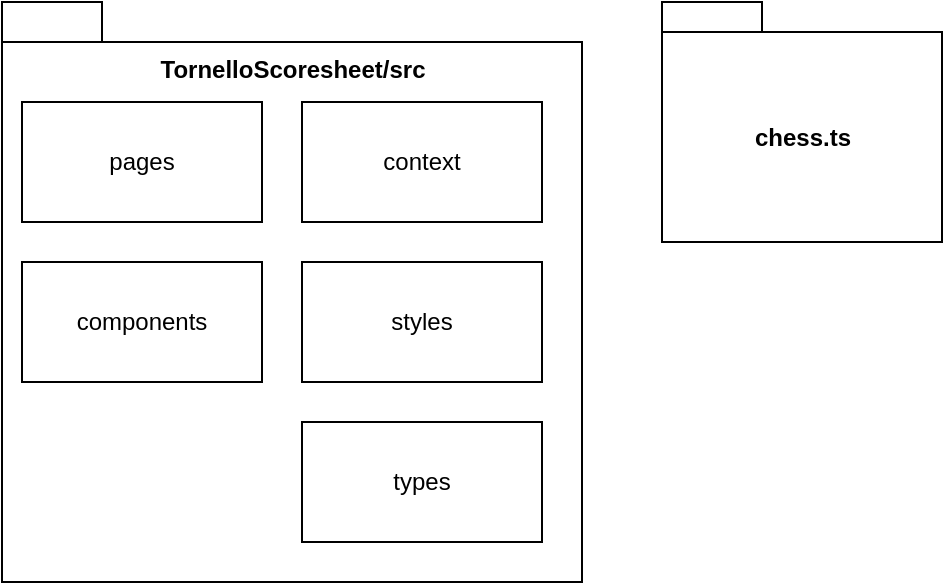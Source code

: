 <mxfile version="15.8.7" type="device" pages="3"><diagram id="_gfbJf5VSsLvQySofFdn" name="folder_structure"><mxGraphModel dx="1577" dy="1120" grid="1" gridSize="10" guides="1" tooltips="1" connect="1" arrows="1" fold="1" page="1" pageScale="1" pageWidth="1654" pageHeight="1169" math="0" shadow="0"><root><mxCell id="0"/><mxCell id="1" parent="0"/><mxCell id="KcLEX7Z1s4trY8oZlEzC-4" value="TornelloScoresheet/src" style="shape=folder;fontStyle=1;tabWidth=50;tabHeight=20;tabPosition=left;html=1;boundedLbl=1;verticalAlign=top;" parent="1" vertex="1"><mxGeometry x="40" y="40" width="290" height="290" as="geometry"/></mxCell><mxCell id="KcLEX7Z1s4trY8oZlEzC-5" value="chess.ts" style="shape=folder;fontStyle=1;tabWidth=50;tabHeight=15;tabPosition=left;html=1;boundedLbl=1;verticalAlign=middle;" parent="1" vertex="1"><mxGeometry x="370" y="40" width="140" height="120" as="geometry"/></mxCell><mxCell id="KcLEX7Z1s4trY8oZlEzC-7" value="pages" style="rounded=0;whiteSpace=wrap;html=1;" parent="1" vertex="1"><mxGeometry x="50" y="90" width="120" height="60" as="geometry"/></mxCell><mxCell id="KcLEX7Z1s4trY8oZlEzC-8" value="components" style="rounded=0;whiteSpace=wrap;html=1;" parent="1" vertex="1"><mxGeometry x="50" y="170" width="120" height="60" as="geometry"/></mxCell><mxCell id="KcLEX7Z1s4trY8oZlEzC-9" value="context" style="rounded=0;whiteSpace=wrap;html=1;" parent="1" vertex="1"><mxGeometry x="190" y="90" width="120" height="60" as="geometry"/></mxCell><mxCell id="cRY_Q0w6l1mcCbPNj6_g-1" value="styles" style="rounded=0;whiteSpace=wrap;html=1;" vertex="1" parent="1"><mxGeometry x="190" y="170" width="120" height="60" as="geometry"/></mxCell><mxCell id="cRY_Q0w6l1mcCbPNj6_g-4" value="types" style="rounded=0;whiteSpace=wrap;html=1;" vertex="1" parent="1"><mxGeometry x="190" y="250" width="120" height="60" as="geometry"/></mxCell></root></mxGraphModel></diagram><diagram id="eG7Dl752VIzbYuguG0Uo" name="dependency_structure"><mxGraphModel dx="1351" dy="960" grid="1" gridSize="10" guides="1" tooltips="1" connect="1" arrows="1" fold="1" page="1" pageScale="1" pageWidth="1654" pageHeight="1169" math="0" shadow="0"><root><mxCell id="lMN2-FeBqRQ3ITVJt08S-0"/><mxCell id="lMN2-FeBqRQ3ITVJt08S-1" parent="lMN2-FeBqRQ3ITVJt08S-0"/><mxCell id="j1ed2eqK9j_n2fVTFbvW-0" style="edgeStyle=orthogonalEdgeStyle;rounded=0;orthogonalLoop=1;jettySize=auto;html=1;exitX=0.5;exitY=1;exitDx=0;exitDy=0;entryX=0.5;entryY=0;entryDx=0;entryDy=0;endArrow=open;endFill=0;startArrow=diamondThin;startFill=0;startSize=12;" edge="1" parent="lMN2-FeBqRQ3ITVJt08S-1" source="j1ed2eqK9j_n2fVTFbvW-4" target="j1ed2eqK9j_n2fVTFbvW-10"><mxGeometry relative="1" as="geometry"/></mxCell><mxCell id="j1ed2eqK9j_n2fVTFbvW-1" style="edgeStyle=orthogonalEdgeStyle;rounded=0;orthogonalLoop=1;jettySize=auto;html=1;exitX=1;exitY=0.75;exitDx=0;exitDy=0;entryX=0.5;entryY=0;entryDx=0;entryDy=0;endArrow=open;endFill=0;dashed=1;" edge="1" parent="lMN2-FeBqRQ3ITVJt08S-1" source="j1ed2eqK9j_n2fVTFbvW-4" target="j1ed2eqK9j_n2fVTFbvW-6"><mxGeometry relative="1" as="geometry"/></mxCell><mxCell id="j1ed2eqK9j_n2fVTFbvW-2" style="edgeStyle=orthogonalEdgeStyle;rounded=0;orthogonalLoop=1;jettySize=auto;html=1;exitX=1;exitY=0.5;exitDx=0;exitDy=0;entryX=0.5;entryY=0;entryDx=0;entryDy=0;endArrow=open;endFill=0;dashed=1;" edge="1" parent="lMN2-FeBqRQ3ITVJt08S-1" source="j1ed2eqK9j_n2fVTFbvW-4" target="j1ed2eqK9j_n2fVTFbvW-11"><mxGeometry relative="1" as="geometry"/></mxCell><mxCell id="e_TqM-z56LS4hBoObchi-22" style="edgeStyle=orthogonalEdgeStyle;rounded=0;orthogonalLoop=1;jettySize=auto;html=1;exitX=0;exitY=0.75;exitDx=0;exitDy=0;entryX=0.5;entryY=0;entryDx=0;entryDy=0;dashed=1;startArrow=none;startFill=0;endArrow=open;endFill=0;startSize=12;" edge="1" parent="lMN2-FeBqRQ3ITVJt08S-1" source="j1ed2eqK9j_n2fVTFbvW-4" target="e_TqM-z56LS4hBoObchi-0"><mxGeometry relative="1" as="geometry"/></mxCell><mxCell id="e_TqM-z56LS4hBoObchi-23" style="edgeStyle=orthogonalEdgeStyle;rounded=0;orthogonalLoop=1;jettySize=auto;html=1;exitX=0;exitY=0.5;exitDx=0;exitDy=0;entryX=0.5;entryY=0;entryDx=0;entryDy=0;dashed=1;startArrow=none;startFill=0;endArrow=open;endFill=0;startSize=12;" edge="1" parent="lMN2-FeBqRQ3ITVJt08S-1" source="j1ed2eqK9j_n2fVTFbvW-4" target="j1ed2eqK9j_n2fVTFbvW-12"><mxGeometry relative="1" as="geometry"/></mxCell><mxCell id="j1ed2eqK9j_n2fVTFbvW-4" value="page" style="rounded=0;whiteSpace=wrap;html=1;" vertex="1" parent="lMN2-FeBqRQ3ITVJt08S-1"><mxGeometry x="260" y="140" width="100" height="50" as="geometry"/></mxCell><mxCell id="j1ed2eqK9j_n2fVTFbvW-5" style="edgeStyle=orthogonalEdgeStyle;rounded=0;orthogonalLoop=1;jettySize=auto;html=1;exitX=1;exitY=0.5;exitDx=0;exitDy=0;entryX=0;entryY=0.5;entryDx=0;entryDy=0;endArrow=open;endFill=0;dashed=1;" edge="1" parent="lMN2-FeBqRQ3ITVJt08S-1" source="j1ed2eqK9j_n2fVTFbvW-6" target="j1ed2eqK9j_n2fVTFbvW-11"><mxGeometry relative="1" as="geometry"/></mxCell><mxCell id="j1ed2eqK9j_n2fVTFbvW-6" value="context" style="rounded=0;whiteSpace=wrap;html=1;" vertex="1" parent="lMN2-FeBqRQ3ITVJt08S-1"><mxGeometry x="380" y="200" width="100" height="50" as="geometry"/></mxCell><mxCell id="j1ed2eqK9j_n2fVTFbvW-7" style="edgeStyle=orthogonalEdgeStyle;rounded=0;orthogonalLoop=1;jettySize=auto;html=1;exitX=1;exitY=0.25;exitDx=0;exitDy=0;entryX=0.5;entryY=1;entryDx=0;entryDy=0;endArrow=open;endFill=0;dashed=1;" edge="1" parent="lMN2-FeBqRQ3ITVJt08S-1" source="j1ed2eqK9j_n2fVTFbvW-10" target="j1ed2eqK9j_n2fVTFbvW-6"><mxGeometry relative="1" as="geometry"/></mxCell><mxCell id="j1ed2eqK9j_n2fVTFbvW-8" style="edgeStyle=orthogonalEdgeStyle;rounded=0;orthogonalLoop=1;jettySize=auto;html=1;exitX=1;exitY=0.5;exitDx=0;exitDy=0;entryX=0.5;entryY=1;entryDx=0;entryDy=0;endArrow=open;endFill=0;dashed=1;" edge="1" parent="lMN2-FeBqRQ3ITVJt08S-1" source="j1ed2eqK9j_n2fVTFbvW-10" target="j1ed2eqK9j_n2fVTFbvW-11"><mxGeometry relative="1" as="geometry"/></mxCell><mxCell id="e_TqM-z56LS4hBoObchi-20" style="edgeStyle=orthogonalEdgeStyle;rounded=0;orthogonalLoop=1;jettySize=auto;html=1;exitX=0;exitY=0.25;exitDx=0;exitDy=0;entryX=0.5;entryY=1;entryDx=0;entryDy=0;dashed=1;startArrow=none;startFill=0;endArrow=open;endFill=0;startSize=12;" edge="1" parent="lMN2-FeBqRQ3ITVJt08S-1" source="j1ed2eqK9j_n2fVTFbvW-10" target="e_TqM-z56LS4hBoObchi-0"><mxGeometry relative="1" as="geometry"/></mxCell><mxCell id="e_TqM-z56LS4hBoObchi-21" style="edgeStyle=orthogonalEdgeStyle;rounded=0;orthogonalLoop=1;jettySize=auto;html=1;exitX=0;exitY=0.5;exitDx=0;exitDy=0;entryX=0.5;entryY=1;entryDx=0;entryDy=0;dashed=1;startArrow=none;startFill=0;endArrow=open;endFill=0;startSize=12;" edge="1" parent="lMN2-FeBqRQ3ITVJt08S-1" source="j1ed2eqK9j_n2fVTFbvW-10" target="j1ed2eqK9j_n2fVTFbvW-12"><mxGeometry relative="1" as="geometry"/></mxCell><mxCell id="j1ed2eqK9j_n2fVTFbvW-10" value="component" style="rounded=0;whiteSpace=wrap;html=1;" vertex="1" parent="lMN2-FeBqRQ3ITVJt08S-1"><mxGeometry x="260" y="280" width="100" height="50" as="geometry"/></mxCell><mxCell id="j1ed2eqK9j_n2fVTFbvW-11" value="type" style="rounded=0;whiteSpace=wrap;html=1;" vertex="1" parent="lMN2-FeBqRQ3ITVJt08S-1"><mxGeometry x="520" y="200" width="100" height="50" as="geometry"/></mxCell><mxCell id="j1ed2eqK9j_n2fVTFbvW-12" value="style" style="rounded=0;whiteSpace=wrap;html=1;" vertex="1" parent="lMN2-FeBqRQ3ITVJt08S-1"><mxGeometry x="40" y="200" width="100" height="50" as="geometry"/></mxCell><mxCell id="j1ed2eqK9j_n2fVTFbvW-13" style="edgeStyle=orthogonalEdgeStyle;rounded=0;orthogonalLoop=1;jettySize=auto;html=1;exitX=0.25;exitY=1;exitDx=0;exitDy=0;entryX=0.75;entryY=1;entryDx=0;entryDy=0;endArrow=open;endFill=0;startArrow=diamondThin;startFill=0;startSize=12;" edge="1" parent="lMN2-FeBqRQ3ITVJt08S-1" source="j1ed2eqK9j_n2fVTFbvW-10" target="j1ed2eqK9j_n2fVTFbvW-10"><mxGeometry relative="1" as="geometry"/></mxCell><mxCell id="j1ed2eqK9j_n2fVTFbvW-14" style="edgeStyle=orthogonalEdgeStyle;rounded=0;orthogonalLoop=1;jettySize=auto;html=1;exitX=0.5;exitY=1;exitDx=0;exitDy=0;entryX=0.5;entryY=0;entryDx=0;entryDy=0;endArrow=open;endFill=0;startArrow=diamondThin;startFill=0;startSize=12;" edge="1" parent="lMN2-FeBqRQ3ITVJt08S-1" source="j1ed2eqK9j_n2fVTFbvW-15" target="j1ed2eqK9j_n2fVTFbvW-4"><mxGeometry relative="1" as="geometry"/></mxCell><mxCell id="j1ed2eqK9j_n2fVTFbvW-15" value="index&lt;br&gt;(the app, basically)" style="rounded=0;whiteSpace=wrap;html=1;" vertex="1" parent="lMN2-FeBqRQ3ITVJt08S-1"><mxGeometry x="260" y="40" width="100" height="50" as="geometry"/></mxCell><mxCell id="e_TqM-z56LS4hBoObchi-0" value="util" style="rounded=0;whiteSpace=wrap;html=1;" vertex="1" parent="lMN2-FeBqRQ3ITVJt08S-1"><mxGeometry x="160" y="200" width="100" height="50" as="geometry"/></mxCell><mxCell id="-gWivl5KVi7G9ahMKy1r-0" value="" style="group" vertex="1" connectable="0" parent="lMN2-FeBqRQ3ITVJt08S-1"><mxGeometry x="210" y="410" width="190" height="120" as="geometry"/></mxCell><mxCell id="IV8XA9orB9F4WYLmwG66-1" value="Legend" style="rounded=0;whiteSpace=wrap;html=1;verticalAlign=top;fontStyle=5" vertex="1" parent="-gWivl5KVi7G9ahMKy1r-0"><mxGeometry width="190" height="120" as="geometry"/></mxCell><mxCell id="IV8XA9orB9F4WYLmwG66-3" value="" style="endArrow=open;html=1;rounded=0;dashed=1;startSize=12;endFill=0;" edge="1" parent="-gWivl5KVi7G9ahMKy1r-0"><mxGeometry width="50" height="50" relative="1" as="geometry"><mxPoint x="12.5" y="50" as="sourcePoint"/><mxPoint x="42.5" y="50" as="targetPoint"/></mxGeometry></mxCell><mxCell id="IV8XA9orB9F4WYLmwG66-4" value="" style="endArrow=open;html=1;rounded=0;startSize=12;endFill=0;startArrow=diamondThin;startFill=0;" edge="1" parent="-gWivl5KVi7G9ahMKy1r-0"><mxGeometry width="50" height="50" relative="1" as="geometry"><mxPoint x="12.5" y="90" as="sourcePoint"/><mxPoint x="42.5" y="90" as="targetPoint"/></mxGeometry></mxCell><mxCell id="IV8XA9orB9F4WYLmwG66-7" value="General dependency&lt;br&gt;(e.g. a function,&lt;br&gt;not persistent imports)" style="text;html=1;align=center;verticalAlign=middle;resizable=0;points=[];autosize=1;strokeColor=none;fillColor=none;" vertex="1" parent="-gWivl5KVi7G9ahMKy1r-0"><mxGeometry x="47.5" y="25" width="130" height="50" as="geometry"/></mxCell><mxCell id="IV8XA9orB9F4WYLmwG66-8" value="Aggregation&lt;br&gt;(e.g. X contains Y)" style="text;html=1;align=center;verticalAlign=middle;resizable=0;points=[];autosize=1;strokeColor=none;fillColor=none;" vertex="1" parent="-gWivl5KVi7G9ahMKy1r-0"><mxGeometry x="57.5" y="75" width="110" height="30" as="geometry"/></mxCell></root></mxGraphModel></diagram><diagram id="Hq3Y7y1FdPbfzUYg0mYC" name="example_dependency"><mxGraphModel dx="1351" dy="960" grid="1" gridSize="10" guides="1" tooltips="1" connect="1" arrows="1" fold="1" page="1" pageScale="1" pageWidth="1654" pageHeight="1169" math="0" shadow="0"><root><mxCell id="GEja7usXpCkk2t6A_ZFN-0"/><mxCell id="GEja7usXpCkk2t6A_ZFN-1" parent="GEja7usXpCkk2t6A_ZFN-0"/><mxCell id="GEja7usXpCkk2t6A_ZFN-2" value="Page A" style="rounded=0;whiteSpace=wrap;html=1;verticalAlign=top;" vertex="1" parent="GEja7usXpCkk2t6A_ZFN-1"><mxGeometry x="40" y="40" width="320" height="290" as="geometry"/></mxCell><mxCell id="GEja7usXpCkk2t6A_ZFN-3" value="Component X" style="rounded=0;whiteSpace=wrap;html=1;verticalAlign=top;" vertex="1" parent="GEja7usXpCkk2t6A_ZFN-1"><mxGeometry x="60" y="90" width="140" height="190" as="geometry"/></mxCell><mxCell id="GEja7usXpCkk2t6A_ZFN-4" value="Component Z" style="rounded=0;whiteSpace=wrap;html=1;verticalAlign=middle;" vertex="1" parent="GEja7usXpCkk2t6A_ZFN-1"><mxGeometry x="220" y="90" width="120" height="60" as="geometry"/></mxCell><mxCell id="GEja7usXpCkk2t6A_ZFN-5" value="Component Y" style="rounded=0;whiteSpace=wrap;html=1;verticalAlign=middle;" vertex="1" parent="GEja7usXpCkk2t6A_ZFN-1"><mxGeometry x="70" y="130" width="120" height="60" as="geometry"/></mxCell><mxCell id="GEja7usXpCkk2t6A_ZFN-6" value="Component Z" style="rounded=0;whiteSpace=wrap;html=1;verticalAlign=middle;" vertex="1" parent="GEja7usXpCkk2t6A_ZFN-1"><mxGeometry x="220" y="170" width="120" height="60" as="geometry"/></mxCell><mxCell id="GEja7usXpCkk2t6A_ZFN-7" value="Component W" style="rounded=0;whiteSpace=wrap;html=1;verticalAlign=middle;" vertex="1" parent="GEja7usXpCkk2t6A_ZFN-1"><mxGeometry x="220" y="250" width="120" height="60" as="geometry"/></mxCell><mxCell id="GEja7usXpCkk2t6A_ZFN-8" value="Component Y" style="rounded=0;whiteSpace=wrap;html=1;verticalAlign=middle;" vertex="1" parent="GEja7usXpCkk2t6A_ZFN-1"><mxGeometry x="70" y="210" width="120" height="60" as="geometry"/></mxCell><mxCell id="GEja7usXpCkk2t6A_ZFN-9" style="edgeStyle=orthogonalEdgeStyle;rounded=0;orthogonalLoop=1;jettySize=auto;html=1;exitX=0.5;exitY=1;exitDx=0;exitDy=0;entryX=0.5;entryY=0;entryDx=0;entryDy=0;endArrow=open;endFill=0;startArrow=diamondThin;startFill=0;startSize=12;" edge="1" parent="GEja7usXpCkk2t6A_ZFN-1" source="GEja7usXpCkk2t6A_ZFN-12" target="GEja7usXpCkk2t6A_ZFN-14"><mxGeometry relative="1" as="geometry"/></mxCell><mxCell id="GEja7usXpCkk2t6A_ZFN-10" style="edgeStyle=orthogonalEdgeStyle;rounded=0;orthogonalLoop=1;jettySize=auto;html=1;exitX=0.5;exitY=1;exitDx=0;exitDy=0;entryX=0.5;entryY=0;entryDx=0;entryDy=0;endArrow=open;endFill=0;startArrow=diamondThin;startFill=0;startSize=12;" edge="1" parent="GEja7usXpCkk2t6A_ZFN-1" source="GEja7usXpCkk2t6A_ZFN-12" target="GEja7usXpCkk2t6A_ZFN-20"><mxGeometry relative="1" as="geometry"/></mxCell><mxCell id="GEja7usXpCkk2t6A_ZFN-11" style="edgeStyle=orthogonalEdgeStyle;rounded=0;orthogonalLoop=1;jettySize=auto;html=1;exitX=0.5;exitY=1;exitDx=0;exitDy=0;entryX=0.5;entryY=0;entryDx=0;entryDy=0;endArrow=open;endFill=0;startArrow=diamondThin;startFill=0;startSize=12;" edge="1" parent="GEja7usXpCkk2t6A_ZFN-1" source="GEja7usXpCkk2t6A_ZFN-12" target="GEja7usXpCkk2t6A_ZFN-21"><mxGeometry relative="1" as="geometry"/></mxCell><mxCell id="GEja7usXpCkk2t6A_ZFN-12" value="Page A" style="rounded=0;whiteSpace=wrap;html=1;" vertex="1" parent="GEja7usXpCkk2t6A_ZFN-1"><mxGeometry x="40" y="530" width="120" height="60" as="geometry"/></mxCell><mxCell id="GEja7usXpCkk2t6A_ZFN-13" style="edgeStyle=orthogonalEdgeStyle;rounded=0;orthogonalLoop=1;jettySize=auto;html=1;exitX=0.5;exitY=1;exitDx=0;exitDy=0;entryX=0.5;entryY=0;entryDx=0;entryDy=0;endArrow=open;endFill=0;startArrow=diamondThin;startFill=0;startSize=12;" edge="1" parent="GEja7usXpCkk2t6A_ZFN-1" source="GEja7usXpCkk2t6A_ZFN-21" target="GEja7usXpCkk2t6A_ZFN-15"><mxGeometry relative="1" as="geometry"/></mxCell><mxCell id="GEja7usXpCkk2t6A_ZFN-14" value="Component X" style="rounded=0;whiteSpace=wrap;html=1;" vertex="1" parent="GEja7usXpCkk2t6A_ZFN-1"><mxGeometry x="40" y="650" width="120" height="60" as="geometry"/></mxCell><mxCell id="GEja7usXpCkk2t6A_ZFN-15" value="Component Y" style="rounded=0;whiteSpace=wrap;html=1;" vertex="1" parent="GEja7usXpCkk2t6A_ZFN-1"><mxGeometry x="340" y="760" width="120" height="60" as="geometry"/></mxCell><mxCell id="GEja7usXpCkk2t6A_ZFN-16" style="edgeStyle=orthogonalEdgeStyle;rounded=0;orthogonalLoop=1;jettySize=auto;html=1;exitX=0.5;exitY=1;exitDx=0;exitDy=0;entryX=0.5;entryY=0;entryDx=0;entryDy=0;startArrow=diamondThin;startFill=0;startSize=12;endArrow=open;endFill=0;" edge="1" parent="GEja7usXpCkk2t6A_ZFN-1" source="GEja7usXpCkk2t6A_ZFN-19" target="GEja7usXpCkk2t6A_ZFN-12"><mxGeometry relative="1" as="geometry"/></mxCell><mxCell id="GEja7usXpCkk2t6A_ZFN-17" style="edgeStyle=orthogonalEdgeStyle;rounded=0;orthogonalLoop=1;jettySize=auto;html=1;exitX=0.5;exitY=1;exitDx=0;exitDy=0;entryX=0.5;entryY=0;entryDx=0;entryDy=0;startArrow=diamondThin;startFill=0;startSize=12;endArrow=open;endFill=0;" edge="1" parent="GEja7usXpCkk2t6A_ZFN-1" source="GEja7usXpCkk2t6A_ZFN-19" target="GEja7usXpCkk2t6A_ZFN-23"><mxGeometry relative="1" as="geometry"/></mxCell><mxCell id="GEja7usXpCkk2t6A_ZFN-18" style="edgeStyle=orthogonalEdgeStyle;rounded=0;orthogonalLoop=1;jettySize=auto;html=1;exitX=0.5;exitY=1;exitDx=0;exitDy=0;entryX=0.5;entryY=0;entryDx=0;entryDy=0;startArrow=diamondThin;startFill=0;startSize=12;endArrow=open;endFill=0;" edge="1" parent="GEja7usXpCkk2t6A_ZFN-1" source="GEja7usXpCkk2t6A_ZFN-19" target="GEja7usXpCkk2t6A_ZFN-24"><mxGeometry relative="1" as="geometry"/></mxCell><mxCell id="GEja7usXpCkk2t6A_ZFN-19" value="Index/App" style="rounded=0;whiteSpace=wrap;html=1;" vertex="1" parent="GEja7usXpCkk2t6A_ZFN-1"><mxGeometry x="40" y="420" width="120" height="60" as="geometry"/></mxCell><mxCell id="GEja7usXpCkk2t6A_ZFN-20" value="Component W" style="rounded=0;whiteSpace=wrap;html=1;" vertex="1" parent="GEja7usXpCkk2t6A_ZFN-1"><mxGeometry x="190" y="650" width="120" height="60" as="geometry"/></mxCell><mxCell id="GEja7usXpCkk2t6A_ZFN-21" value="Component X" style="rounded=0;whiteSpace=wrap;html=1;" vertex="1" parent="GEja7usXpCkk2t6A_ZFN-1"><mxGeometry x="340" y="650" width="120" height="60" as="geometry"/></mxCell><mxCell id="GEja7usXpCkk2t6A_ZFN-22" value="Page B&lt;br&gt;&lt;br&gt;&lt;br&gt;&lt;br&gt;blablabla" style="rounded=0;whiteSpace=wrap;html=1;verticalAlign=top;" vertex="1" parent="GEja7usXpCkk2t6A_ZFN-1"><mxGeometry x="380" y="105" width="190" height="160" as="geometry"/></mxCell><mxCell id="GEja7usXpCkk2t6A_ZFN-23" value="Page B" style="rounded=0;whiteSpace=wrap;html=1;" vertex="1" parent="GEja7usXpCkk2t6A_ZFN-1"><mxGeometry x="190" y="530" width="120" height="60" as="geometry"/></mxCell><mxCell id="GEja7usXpCkk2t6A_ZFN-24" value="Page C" style="rounded=0;whiteSpace=wrap;html=1;" vertex="1" parent="GEja7usXpCkk2t6A_ZFN-1"><mxGeometry x="340" y="530" width="120" height="60" as="geometry"/></mxCell><mxCell id="GEja7usXpCkk2t6A_ZFN-25" style="edgeStyle=orthogonalEdgeStyle;rounded=0;orthogonalLoop=1;jettySize=auto;html=1;exitX=0.5;exitY=1;exitDx=0;exitDy=0;entryX=0.5;entryY=0;entryDx=0;entryDy=0;endArrow=open;endFill=0;dashed=1;" edge="1" parent="GEja7usXpCkk2t6A_ZFN-1" source="GEja7usXpCkk2t6A_ZFN-26" target="GEja7usXpCkk2t6A_ZFN-27"><mxGeometry relative="1" as="geometry"/></mxCell><mxCell id="GEja7usXpCkk2t6A_ZFN-26" value="Page A" style="rounded=0;whiteSpace=wrap;html=1;" vertex="1" parent="GEja7usXpCkk2t6A_ZFN-1"><mxGeometry x="520" y="420" width="120" height="60" as="geometry"/></mxCell><mxCell id="GEja7usXpCkk2t6A_ZFN-27" value="Some Context" style="rounded=0;whiteSpace=wrap;html=1;" vertex="1" parent="GEja7usXpCkk2t6A_ZFN-1"><mxGeometry x="520" y="540" width="120" height="60" as="geometry"/></mxCell><mxCell id="GEja7usXpCkk2t6A_ZFN-28" style="edgeStyle=orthogonalEdgeStyle;rounded=0;orthogonalLoop=1;jettySize=auto;html=1;exitX=0.25;exitY=1;exitDx=0;exitDy=0;entryX=0.75;entryY=0;entryDx=0;entryDy=0;endArrow=open;endFill=0;dashed=1;" edge="1" parent="GEja7usXpCkk2t6A_ZFN-1" source="GEja7usXpCkk2t6A_ZFN-30" target="GEja7usXpCkk2t6A_ZFN-27"><mxGeometry relative="1" as="geometry"/></mxCell><mxCell id="GEja7usXpCkk2t6A_ZFN-29" style="edgeStyle=orthogonalEdgeStyle;rounded=0;orthogonalLoop=1;jettySize=auto;html=1;exitX=0.75;exitY=1;exitDx=0;exitDy=0;entryX=0.25;entryY=0;entryDx=0;entryDy=0;endArrow=open;endFill=0;dashed=1;" edge="1" parent="GEja7usXpCkk2t6A_ZFN-1" source="GEja7usXpCkk2t6A_ZFN-30" target="GEja7usXpCkk2t6A_ZFN-33"><mxGeometry relative="1" as="geometry"/></mxCell><mxCell id="GEja7usXpCkk2t6A_ZFN-30" value="Page B" style="rounded=0;whiteSpace=wrap;html=1;" vertex="1" parent="GEja7usXpCkk2t6A_ZFN-1"><mxGeometry x="670" y="420" width="120" height="60" as="geometry"/></mxCell><mxCell id="GEja7usXpCkk2t6A_ZFN-31" style="edgeStyle=orthogonalEdgeStyle;rounded=0;orthogonalLoop=1;jettySize=auto;html=1;exitX=0.5;exitY=1;exitDx=0;exitDy=0;entryX=0.5;entryY=0;entryDx=0;entryDy=0;endArrow=open;endFill=0;dashed=1;" edge="1" parent="GEja7usXpCkk2t6A_ZFN-1" source="GEja7usXpCkk2t6A_ZFN-32" target="GEja7usXpCkk2t6A_ZFN-33"><mxGeometry relative="1" as="geometry"/></mxCell><mxCell id="GEja7usXpCkk2t6A_ZFN-32" value="Page C" style="rounded=0;whiteSpace=wrap;html=1;" vertex="1" parent="GEja7usXpCkk2t6A_ZFN-1"><mxGeometry x="820" y="420" width="120" height="60" as="geometry"/></mxCell><mxCell id="GEja7usXpCkk2t6A_ZFN-33" value="Some Other Context" style="rounded=0;whiteSpace=wrap;html=1;" vertex="1" parent="GEja7usXpCkk2t6A_ZFN-1"><mxGeometry x="820" y="540" width="120" height="60" as="geometry"/></mxCell><mxCell id="Ka2T-eqoHW4nyehLK1hX-0" value="" style="group" vertex="1" connectable="0" parent="GEja7usXpCkk2t6A_ZFN-1"><mxGeometry x="750" y="700" width="190" height="120" as="geometry"/></mxCell><mxCell id="Ka2T-eqoHW4nyehLK1hX-1" value="Legend" style="rounded=0;whiteSpace=wrap;html=1;verticalAlign=top;fontStyle=5" vertex="1" parent="Ka2T-eqoHW4nyehLK1hX-0"><mxGeometry width="190" height="120" as="geometry"/></mxCell><mxCell id="Ka2T-eqoHW4nyehLK1hX-2" value="" style="endArrow=open;html=1;rounded=0;dashed=1;startSize=12;endFill=0;" edge="1" parent="Ka2T-eqoHW4nyehLK1hX-0"><mxGeometry width="50" height="50" relative="1" as="geometry"><mxPoint x="12.5" y="50" as="sourcePoint"/><mxPoint x="42.5" y="50" as="targetPoint"/></mxGeometry></mxCell><mxCell id="Ka2T-eqoHW4nyehLK1hX-3" value="" style="endArrow=open;html=1;rounded=0;startSize=12;endFill=0;startArrow=diamondThin;startFill=0;" edge="1" parent="Ka2T-eqoHW4nyehLK1hX-0"><mxGeometry width="50" height="50" relative="1" as="geometry"><mxPoint x="12.5" y="90" as="sourcePoint"/><mxPoint x="42.5" y="90" as="targetPoint"/></mxGeometry></mxCell><mxCell id="Ka2T-eqoHW4nyehLK1hX-4" value="General dependency&lt;br&gt;(e.g. a function,&lt;br&gt;not persistent imports)" style="text;html=1;align=center;verticalAlign=middle;resizable=0;points=[];autosize=1;strokeColor=none;fillColor=none;" vertex="1" parent="Ka2T-eqoHW4nyehLK1hX-0"><mxGeometry x="47.5" y="25" width="130" height="50" as="geometry"/></mxCell><mxCell id="Ka2T-eqoHW4nyehLK1hX-5" value="Aggregation&lt;br&gt;(e.g. X contains Y)" style="text;html=1;align=center;verticalAlign=middle;resizable=0;points=[];autosize=1;strokeColor=none;fillColor=none;" vertex="1" parent="Ka2T-eqoHW4nyehLK1hX-0"><mxGeometry x="57.5" y="75" width="110" height="30" as="geometry"/></mxCell><mxCell id="PM2hwF6DoEezFdtTHDyq-0" value="Page C&lt;br&gt;&lt;br&gt;&lt;br&gt;&lt;br&gt;blablabla" style="rounded=0;whiteSpace=wrap;html=1;verticalAlign=top;" vertex="1" parent="GEja7usXpCkk2t6A_ZFN-1"><mxGeometry x="590" y="105" width="190" height="165" as="geometry"/></mxCell></root></mxGraphModel></diagram></mxfile>
